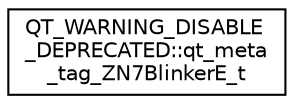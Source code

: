 digraph "Graphical Class Hierarchy"
{
 // LATEX_PDF_SIZE
  edge [fontname="Helvetica",fontsize="10",labelfontname="Helvetica",labelfontsize="10"];
  node [fontname="Helvetica",fontsize="10",shape=record];
  rankdir="LR";
  Node0 [label="QT_WARNING_DISABLE\l_DEPRECATED::qt_meta\l_tag_ZN7BlinkerE_t",height=0.2,width=0.4,color="black", fillcolor="white", style="filled",URL="$structQT__WARNING__DISABLE__DEPRECATED_1_1qt__meta__tag__ZN7BlinkerE__t.html",tooltip=" "];
}
